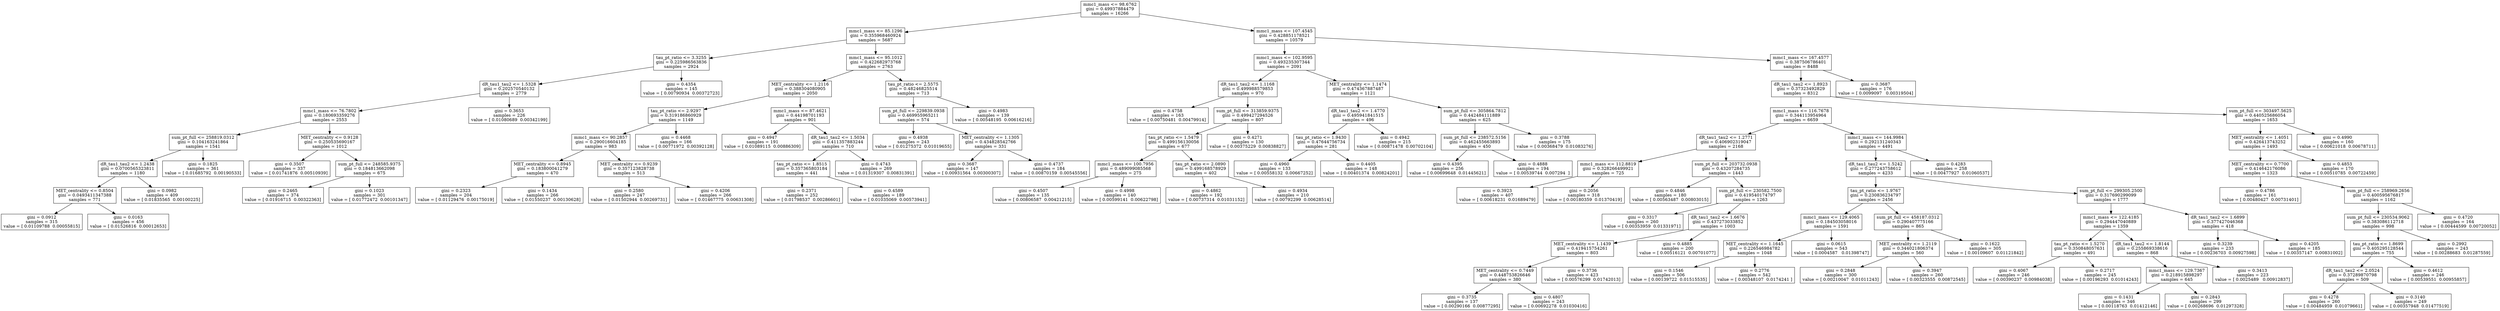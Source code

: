 digraph Tree {
0 [label="mmc1_mass <= 98.6762\ngini = 0.49937884479\nsamples = 16266", shape="box"] ;
1 [label="mmc1_mass <= 85.1296\ngini = 0.355968460924\nsamples = 5687", shape="box"] ;
0 -> 1 ;
2 [label="tau_pt_ratio <= 3.3255\ngini = 0.225986563836\nsamples = 2924", shape="box"] ;
1 -> 2 ;
3 [label="dR_tau1_tau2 <= 1.5328\ngini = 0.202570540132\nsamples = 2779", shape="box"] ;
2 -> 3 ;
4 [label="mmc1_mass <= 76.7802\ngini = 0.180693359276\nsamples = 2553", shape="box"] ;
3 -> 4 ;
5 [label="sum_pt_full <= 258819.0312\ngini = 0.104163241864\nsamples = 1541", shape="box"] ;
4 -> 5 ;
6 [label="dR_tau1_tau2 <= 1.2438\ngini = 0.0700565323811\nsamples = 1180", shape="box"] ;
5 -> 6 ;
7 [label="MET_centrality <= 0.8504\ngini = 0.0493411347388\nsamples = 771", shape="box"] ;
6 -> 7 ;
8 [label="gini = 0.0912\nsamples = 315\nvalue = [ 0.01109788  0.00055815]", shape="box"] ;
7 -> 8 ;
9 [label="gini = 0.0163\nsamples = 456\nvalue = [ 0.01526816  0.00012653]", shape="box"] ;
7 -> 9 ;
10 [label="gini = 0.0982\nsamples = 409\nvalue = [ 0.01835565  0.00100225]", shape="box"] ;
6 -> 10 ;
11 [label="gini = 0.1825\nsamples = 361\nvalue = [ 0.01685792  0.00190533]", shape="box"] ;
5 -> 11 ;
12 [label="MET_centrality <= 0.9128\ngini = 0.250535690167\nsamples = 1012", shape="box"] ;
4 -> 12 ;
13 [label="gini = 0.3507\nsamples = 337\nvalue = [ 0.01741876  0.00510939]", shape="box"] ;
12 -> 13 ;
14 [label="sum_pt_full <= 248585.9375\ngini = 0.184813662098\nsamples = 675", shape="box"] ;
12 -> 14 ;
15 [label="gini = 0.2465\nsamples = 374\nvalue = [ 0.01916715  0.00322363]", shape="box"] ;
14 -> 15 ;
16 [label="gini = 0.1023\nsamples = 301\nvalue = [ 0.01772472  0.00101347]", shape="box"] ;
14 -> 16 ;
17 [label="gini = 0.3653\nsamples = 226\nvalue = [ 0.01080689  0.00342199]", shape="box"] ;
3 -> 17 ;
18 [label="gini = 0.4354\nsamples = 145\nvalue = [ 0.00790934  0.00372723]", shape="box"] ;
2 -> 18 ;
19 [label="mmc1_mass <= 95.1012\ngini = 0.422682973768\nsamples = 2763", shape="box"] ;
1 -> 19 ;
20 [label="MET_centrality <= 1.2116\ngini = 0.388304080905\nsamples = 2050", shape="box"] ;
19 -> 20 ;
21 [label="tau_pt_ratio <= 2.9297\ngini = 0.319186860929\nsamples = 1149", shape="box"] ;
20 -> 21 ;
22 [label="mmc1_mass <= 90.2857\ngini = 0.290016604185\nsamples = 983", shape="box"] ;
21 -> 22 ;
23 [label="MET_centrality <= 0.8945\ngini = 0.183800041279\nsamples = 470", shape="box"] ;
22 -> 23 ;
24 [label="gini = 0.2323\nsamples = 204\nvalue = [ 0.01129476  0.00175019]", shape="box"] ;
23 -> 24 ;
25 [label="gini = 0.1434\nsamples = 266\nvalue = [ 0.01550237  0.00130628]", shape="box"] ;
23 -> 25 ;
26 [label="MET_centrality <= 0.9239\ngini = 0.357123828738\nsamples = 513", shape="box"] ;
22 -> 26 ;
27 [label="gini = 0.2580\nsamples = 247\nvalue = [ 0.01502944  0.00269731]", shape="box"] ;
26 -> 27 ;
28 [label="gini = 0.4206\nsamples = 266\nvalue = [ 0.01467775  0.00631308]", shape="box"] ;
26 -> 28 ;
29 [label="gini = 0.4468\nsamples = 166\nvalue = [ 0.00771972  0.00392128]", shape="box"] ;
21 -> 29 ;
30 [label="mmc1_mass <= 87.4621\ngini = 0.44198701193\nsamples = 901", shape="box"] ;
20 -> 30 ;
31 [label="gini = 0.4947\nsamples = 191\nvalue = [ 0.01089115  0.00886309]", shape="box"] ;
30 -> 31 ;
32 [label="dR_tau1_tau2 <= 1.5034\ngini = 0.411357883244\nsamples = 710", shape="box"] ;
30 -> 32 ;
33 [label="tau_pt_ratio <= 1.8515\ngini = 0.357365803184\nsamples = 441", shape="box"] ;
32 -> 33 ;
34 [label="gini = 0.2371\nsamples = 252\nvalue = [ 0.01798537  0.00286601]", shape="box"] ;
33 -> 34 ;
35 [label="gini = 0.4589\nsamples = 189\nvalue = [ 0.01035069  0.00573941]", shape="box"] ;
33 -> 35 ;
36 [label="gini = 0.4743\nsamples = 269\nvalue = [ 0.01319307  0.00831391]", shape="box"] ;
32 -> 36 ;
37 [label="tau_pt_ratio <= 2.5575\ngini = 0.48246825514\nsamples = 713", shape="box"] ;
19 -> 37 ;
38 [label="sum_pt_full <= 229839.0938\ngini = 0.469955965211\nsamples = 574", shape="box"] ;
37 -> 38 ;
39 [label="gini = 0.4938\nsamples = 243\nvalue = [ 0.01275372  0.01019655]", shape="box"] ;
38 -> 39 ;
40 [label="MET_centrality <= 1.1305\ngini = 0.434828542766\nsamples = 331", shape="box"] ;
38 -> 40 ;
41 [label="gini = 0.3687\nsamples = 147\nvalue = [ 0.00931564  0.00300307]", shape="box"] ;
40 -> 41 ;
42 [label="gini = 0.4737\nsamples = 184\nvalue = [ 0.00870159  0.00545556]", shape="box"] ;
40 -> 42 ;
43 [label="gini = 0.4983\nsamples = 139\nvalue = [ 0.00548195  0.00616216]", shape="box"] ;
37 -> 43 ;
44 [label="mmc1_mass <= 107.4545\ngini = 0.428851178521\nsamples = 10579", shape="box"] ;
0 -> 44 ;
45 [label="mmc1_mass <= 102.9595\ngini = 0.493235307344\nsamples = 2091", shape="box"] ;
44 -> 45 ;
46 [label="dR_tau1_tau2 <= 1.1168\ngini = 0.499988579853\nsamples = 970", shape="box"] ;
45 -> 46 ;
47 [label="gini = 0.4758\nsamples = 163\nvalue = [ 0.00750481  0.00479914]", shape="box"] ;
46 -> 47 ;
48 [label="sum_pt_full <= 313859.9375\ngini = 0.499427294526\nsamples = 807", shape="box"] ;
46 -> 48 ;
49 [label="tau_pt_ratio <= 1.5479\ngini = 0.499156130056\nsamples = 677", shape="box"] ;
48 -> 49 ;
50 [label="mmc1_mass <= 100.7956\ngini = 0.489099085568\nsamples = 275", shape="box"] ;
49 -> 50 ;
51 [label="gini = 0.4507\nsamples = 135\nvalue = [ 0.00806587  0.00421215]", shape="box"] ;
50 -> 51 ;
52 [label="gini = 0.4998\nsamples = 140\nvalue = [ 0.00599141  0.00622798]", shape="box"] ;
50 -> 52 ;
53 [label="tau_pt_ratio <= 2.0890\ngini = 0.499168578929\nsamples = 402", shape="box"] ;
49 -> 53 ;
54 [label="gini = 0.4862\nsamples = 192\nvalue = [ 0.00737314  0.01031152]", shape="box"] ;
53 -> 54 ;
55 [label="gini = 0.4934\nsamples = 210\nvalue = [ 0.00792299  0.00628514]", shape="box"] ;
53 -> 55 ;
56 [label="gini = 0.4271\nsamples = 130\nvalue = [ 0.00375229  0.00838827]", shape="box"] ;
48 -> 56 ;
57 [label="MET_centrality <= 1.1474\ngini = 0.474367887487\nsamples = 1121", shape="box"] ;
45 -> 57 ;
58 [label="dR_tau1_tau2 <= 1.4770\ngini = 0.495941841515\nsamples = 496", shape="box"] ;
57 -> 58 ;
59 [label="tau_pt_ratio <= 1.9430\ngini = 0.47644756734\nsamples = 281", shape="box"] ;
58 -> 59 ;
60 [label="gini = 0.4960\nsamples = 133\nvalue = [ 0.00558132  0.00667252]", shape="box"] ;
59 -> 60 ;
61 [label="gini = 0.4405\nsamples = 148\nvalue = [ 0.00401374  0.00824201]", shape="box"] ;
59 -> 61 ;
62 [label="gini = 0.4942\nsamples = 215\nvalue = [ 0.00871478  0.00702104]", shape="box"] ;
58 -> 62 ;
63 [label="sum_pt_full <= 305864.7812\ngini = 0.442484111889\nsamples = 625", shape="box"] ;
57 -> 63 ;
64 [label="sum_pt_full <= 238572.5156\ngini = 0.462455663893\nsamples = 450", shape="box"] ;
63 -> 64 ;
65 [label="gini = 0.4395\nsamples = 256\nvalue = [ 0.00699648  0.01445621]", shape="box"] ;
64 -> 65 ;
66 [label="gini = 0.4888\nsamples = 194\nvalue = [ 0.00539744  0.007294  ]", shape="box"] ;
64 -> 66 ;
67 [label="gini = 0.3788\nsamples = 175\nvalue = [ 0.00368479  0.01083276]", shape="box"] ;
63 -> 67 ;
68 [label="mmc1_mass <= 167.4577\ngini = 0.387506786401\nsamples = 8488", shape="box"] ;
44 -> 68 ;
69 [label="dR_tau1_tau2 <= 1.8923\ngini = 0.37323492829\nsamples = 8312", shape="box"] ;
68 -> 69 ;
70 [label="mmc1_mass <= 116.7678\ngini = 0.344113954964\nsamples = 6659", shape="box"] ;
69 -> 70 ;
71 [label="dR_tau1_tau2 <= 1.2771\ngini = 0.406902319047\nsamples = 2168", shape="box"] ;
70 -> 71 ;
72 [label="mmc1_mass <= 112.8819\ngini = 0.328266499921\nsamples = 725", shape="box"] ;
71 -> 72 ;
73 [label="gini = 0.3923\nsamples = 407\nvalue = [ 0.00618231  0.01689479]", shape="box"] ;
72 -> 73 ;
74 [label="gini = 0.2056\nsamples = 318\nvalue = [ 0.00180359  0.01370419]", shape="box"] ;
72 -> 74 ;
75 [label="sum_pt_full <= 203732.0938\ngini = 0.43207284735\nsamples = 1443", shape="box"] ;
71 -> 75 ;
76 [label="gini = 0.4846\nsamples = 180\nvalue = [ 0.00563487  0.00803015]", shape="box"] ;
75 -> 76 ;
77 [label="sum_pt_full <= 230582.7500\ngini = 0.419540174797\nsamples = 1263", shape="box"] ;
75 -> 77 ;
78 [label="gini = 0.3317\nsamples = 260\nvalue = [ 0.00353959  0.01331971]", shape="box"] ;
77 -> 78 ;
79 [label="dR_tau1_tau2 <= 1.6676\ngini = 0.437273033852\nsamples = 1003", shape="box"] ;
77 -> 79 ;
80 [label="MET_centrality <= 1.1439\ngini = 0.419415754261\nsamples = 803", shape="box"] ;
79 -> 80 ;
81 [label="MET_centrality <= 0.7449\ngini = 0.448753826646\nsamples = 380", shape="box"] ;
80 -> 81 ;
82 [label="gini = 0.3735\nsamples = 137\nvalue = [ 0.00290166  0.00877295]", shape="box"] ;
81 -> 82 ;
83 [label="gini = 0.4807\nsamples = 243\nvalue = [ 0.00692278  0.01030416]", shape="box"] ;
81 -> 83 ;
84 [label="gini = 0.3736\nsamples = 423\nvalue = [ 0.00576299  0.01742013]", shape="box"] ;
80 -> 84 ;
85 [label="gini = 0.4885\nsamples = 200\nvalue = [ 0.00516121  0.00701077]", shape="box"] ;
79 -> 85 ;
86 [label="mmc1_mass <= 144.9984\ngini = 0.292131240343\nsamples = 4491", shape="box"] ;
70 -> 86 ;
87 [label="dR_tau1_tau2 <= 1.5242\ngini = 0.277243758612\nsamples = 4233", shape="box"] ;
86 -> 87 ;
88 [label="tau_pt_ratio <= 1.9767\ngini = 0.230836234797\nsamples = 2456", shape="box"] ;
87 -> 88 ;
89 [label="mmc1_mass <= 129.4065\ngini = 0.184503058016\nsamples = 1591", shape="box"] ;
88 -> 89 ;
90 [label="MET_centrality <= 1.1645\ngini = 0.226546984782\nsamples = 1048", shape="box"] ;
89 -> 90 ;
91 [label="gini = 0.1546\nsamples = 506\nvalue = [ 0.00139722  0.01515535]", shape="box"] ;
90 -> 91 ;
92 [label="gini = 0.2776\nsamples = 542\nvalue = [ 0.00348107  0.0174241 ]", shape="box"] ;
90 -> 92 ;
93 [label="gini = 0.0615\nsamples = 543\nvalue = [ 0.0004587   0.01398747]", shape="box"] ;
89 -> 93 ;
94 [label="sum_pt_full <= 458187.0312\ngini = 0.290407775166\nsamples = 865", shape="box"] ;
88 -> 94 ;
95 [label="MET_centrality <= 1.2119\ngini = 0.344021806374\nsamples = 560", shape="box"] ;
94 -> 95 ;
96 [label="gini = 0.2848\nsamples = 300\nvalue = [ 0.00210047  0.01011243]", shape="box"] ;
95 -> 96 ;
97 [label="gini = 0.3947\nsamples = 260\nvalue = [ 0.00323555  0.00872545]", shape="box"] ;
95 -> 97 ;
98 [label="gini = 0.1622\nsamples = 305\nvalue = [ 0.00109607  0.01121842]", shape="box"] ;
94 -> 98 ;
99 [label="sum_pt_full <= 299305.2500\ngini = 0.317690299099\nsamples = 1777", shape="box"] ;
87 -> 99 ;
100 [label="mmc1_mass <= 122.4185\ngini = 0.294447040889\nsamples = 1359", shape="box"] ;
99 -> 100 ;
101 [label="tau_pt_ratio <= 1.5270\ngini = 0.350848057631\nsamples = 491", shape="box"] ;
100 -> 101 ;
102 [label="gini = 0.4067\nsamples = 246\nvalue = [ 0.00390237  0.00984038]", shape="box"] ;
101 -> 102 ;
103 [label="gini = 0.2717\nsamples = 245\nvalue = [ 0.00196293  0.01014243]", shape="box"] ;
101 -> 103 ;
104 [label="dR_tau1_tau2 <= 1.8144\ngini = 0.255869338616\nsamples = 868", shape="box"] ;
100 -> 104 ;
105 [label="mmc1_mass <= 129.7367\ngini = 0.218915898297\nsamples = 645", shape="box"] ;
104 -> 105 ;
106 [label="gini = 0.1431\nsamples = 346\nvalue = [ 0.00118763  0.01412146]", shape="box"] ;
105 -> 106 ;
107 [label="gini = 0.2843\nsamples = 299\nvalue = [ 0.00268696  0.01297328]", shape="box"] ;
105 -> 107 ;
108 [label="gini = 0.3413\nsamples = 223\nvalue = [ 0.0025489   0.00912837]", shape="box"] ;
104 -> 108 ;
109 [label="dR_tau1_tau2 <= 1.6899\ngini = 0.377427046368\nsamples = 418", shape="box"] ;
99 -> 109 ;
110 [label="gini = 0.3239\nsamples = 233\nvalue = [ 0.00236703  0.00927598]", shape="box"] ;
109 -> 110 ;
111 [label="gini = 0.4205\nsamples = 185\nvalue = [ 0.00357147  0.00831002]", shape="box"] ;
109 -> 111 ;
112 [label="gini = 0.4283\nsamples = 258\nvalue = [ 0.00477927  0.01060537]", shape="box"] ;
86 -> 112 ;
113 [label="sum_pt_full <= 303497.5625\ngini = 0.440525686054\nsamples = 1653", shape="box"] ;
69 -> 113 ;
114 [label="MET_centrality <= 1.4051\ngini = 0.426413743252\nsamples = 1493", shape="box"] ;
113 -> 114 ;
115 [label="MET_centrality <= 0.7700\ngini = 0.414642176086\nsamples = 1323", shape="box"] ;
114 -> 115 ;
116 [label="gini = 0.4786\nsamples = 161\nvalue = [ 0.00480427  0.00731401]", shape="box"] ;
115 -> 116 ;
117 [label="sum_pt_full <= 258969.2656\ngini = 0.400595676817\nsamples = 1162", shape="box"] ;
115 -> 117 ;
118 [label="sum_pt_full <= 230534.9062\ngini = 0.383086112718\nsamples = 998", shape="box"] ;
117 -> 118 ;
119 [label="tau_pt_ratio <= 1.8699\ngini = 0.405295128544\nsamples = 755", shape="box"] ;
118 -> 119 ;
120 [label="dR_tau1_tau2 <= 2.0524\ngini = 0.37289870798\nsamples = 509", shape="box"] ;
119 -> 120 ;
121 [label="gini = 0.4278\nsamples = 260\nvalue = [ 0.00484959  0.01079661]", shape="box"] ;
120 -> 121 ;
122 [label="gini = 0.3140\nsamples = 249\nvalue = [ 0.00357948  0.01477519]", shape="box"] ;
120 -> 122 ;
123 [label="gini = 0.4612\nsamples = 246\nvalue = [ 0.00539551  0.00955857]", shape="box"] ;
119 -> 123 ;
124 [label="gini = 0.2992\nsamples = 243\nvalue = [ 0.00288683  0.01287559]", shape="box"] ;
118 -> 124 ;
125 [label="gini = 0.4720\nsamples = 164\nvalue = [ 0.00444599  0.00720052]", shape="box"] ;
117 -> 125 ;
126 [label="gini = 0.4853\nsamples = 170\nvalue = [ 0.00510785  0.00722459]", shape="box"] ;
114 -> 126 ;
127 [label="gini = 0.4990\nsamples = 160\nvalue = [ 0.00621018  0.00678711]", shape="box"] ;
113 -> 127 ;
128 [label="gini = 0.3687\nsamples = 176\nvalue = [ 0.0099097   0.00319504]", shape="box"] ;
68 -> 128 ;
}